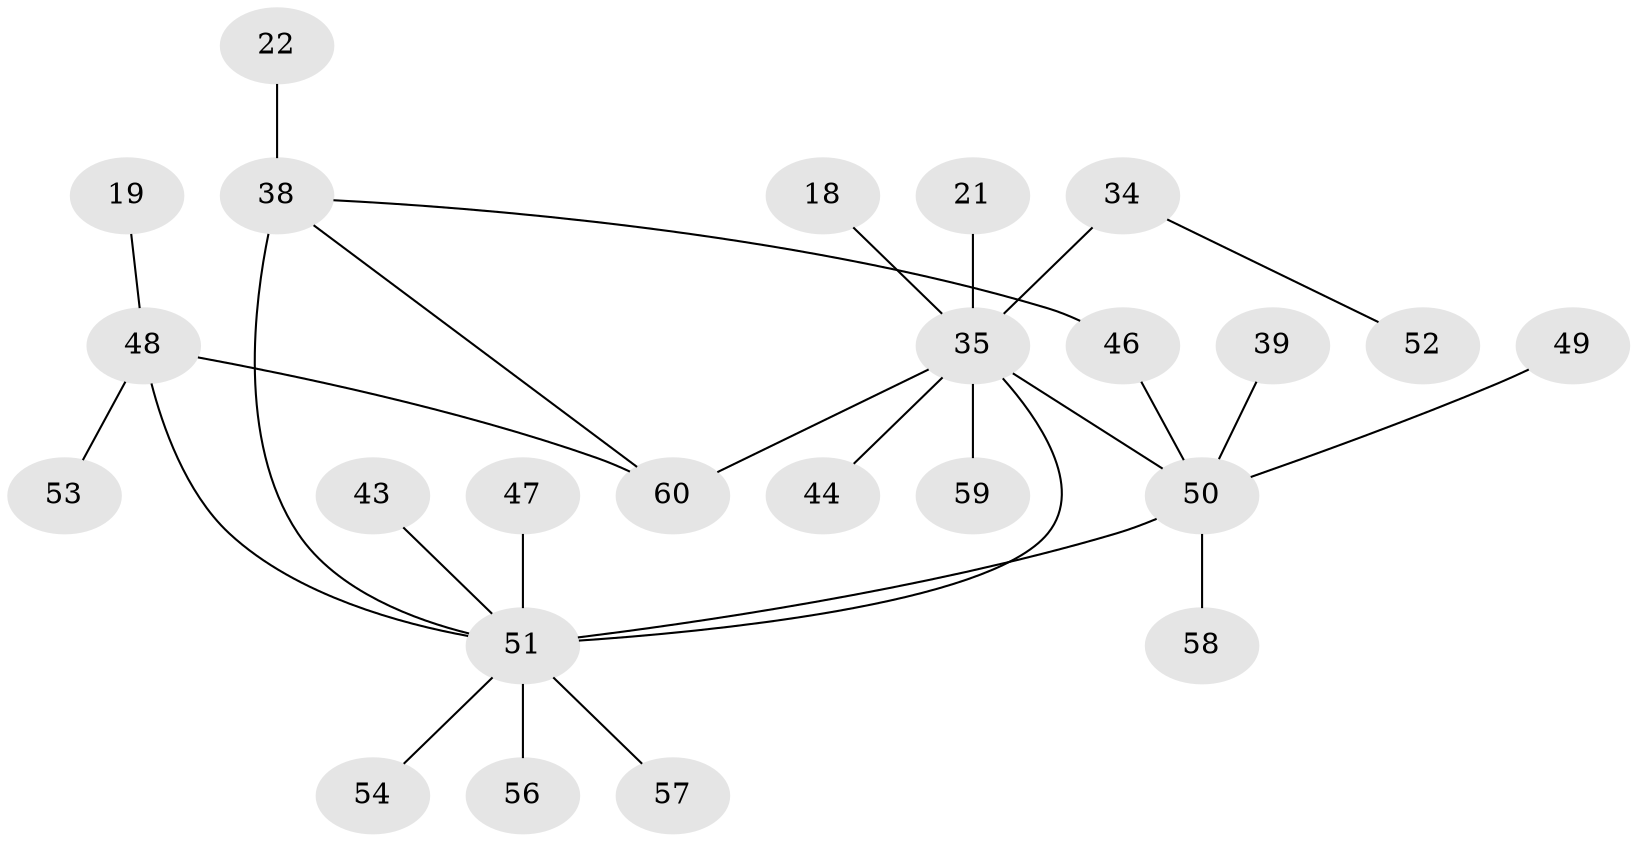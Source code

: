 // original degree distribution, {7: 0.06666666666666667, 5: 0.03333333333333333, 3: 0.1, 4: 0.06666666666666667, 6: 0.05, 8: 0.016666666666666666, 2: 0.16666666666666666, 1: 0.5}
// Generated by graph-tools (version 1.1) at 2025/58/03/04/25 21:58:03]
// undirected, 24 vertices, 27 edges
graph export_dot {
graph [start="1"]
  node [color=gray90,style=filled];
  18 [super="+16"];
  19;
  21;
  22;
  34 [super="+24+9"];
  35 [super="+8"];
  38 [super="+17"];
  39;
  43;
  44;
  46;
  47 [super="+40"];
  48 [super="+1"];
  49 [super="+45"];
  50 [super="+28+12+23"];
  51 [super="+41+42+36"];
  52;
  53 [super="+29"];
  54;
  56 [super="+55"];
  57;
  58;
  59;
  60 [super="+37"];
  18 -- 35;
  19 -- 48;
  21 -- 35;
  22 -- 38;
  34 -- 52;
  34 -- 35 [weight=2];
  35 -- 44;
  35 -- 50 [weight=3];
  35 -- 51;
  35 -- 59;
  35 -- 60;
  38 -- 46;
  38 -- 51 [weight=3];
  38 -- 60;
  39 -- 50;
  43 -- 51;
  46 -- 50;
  47 -- 51;
  48 -- 51 [weight=2];
  48 -- 53;
  48 -- 60 [weight=2];
  49 -- 50;
  50 -- 51 [weight=5];
  50 -- 58;
  51 -- 56;
  51 -- 57;
  51 -- 54;
}
